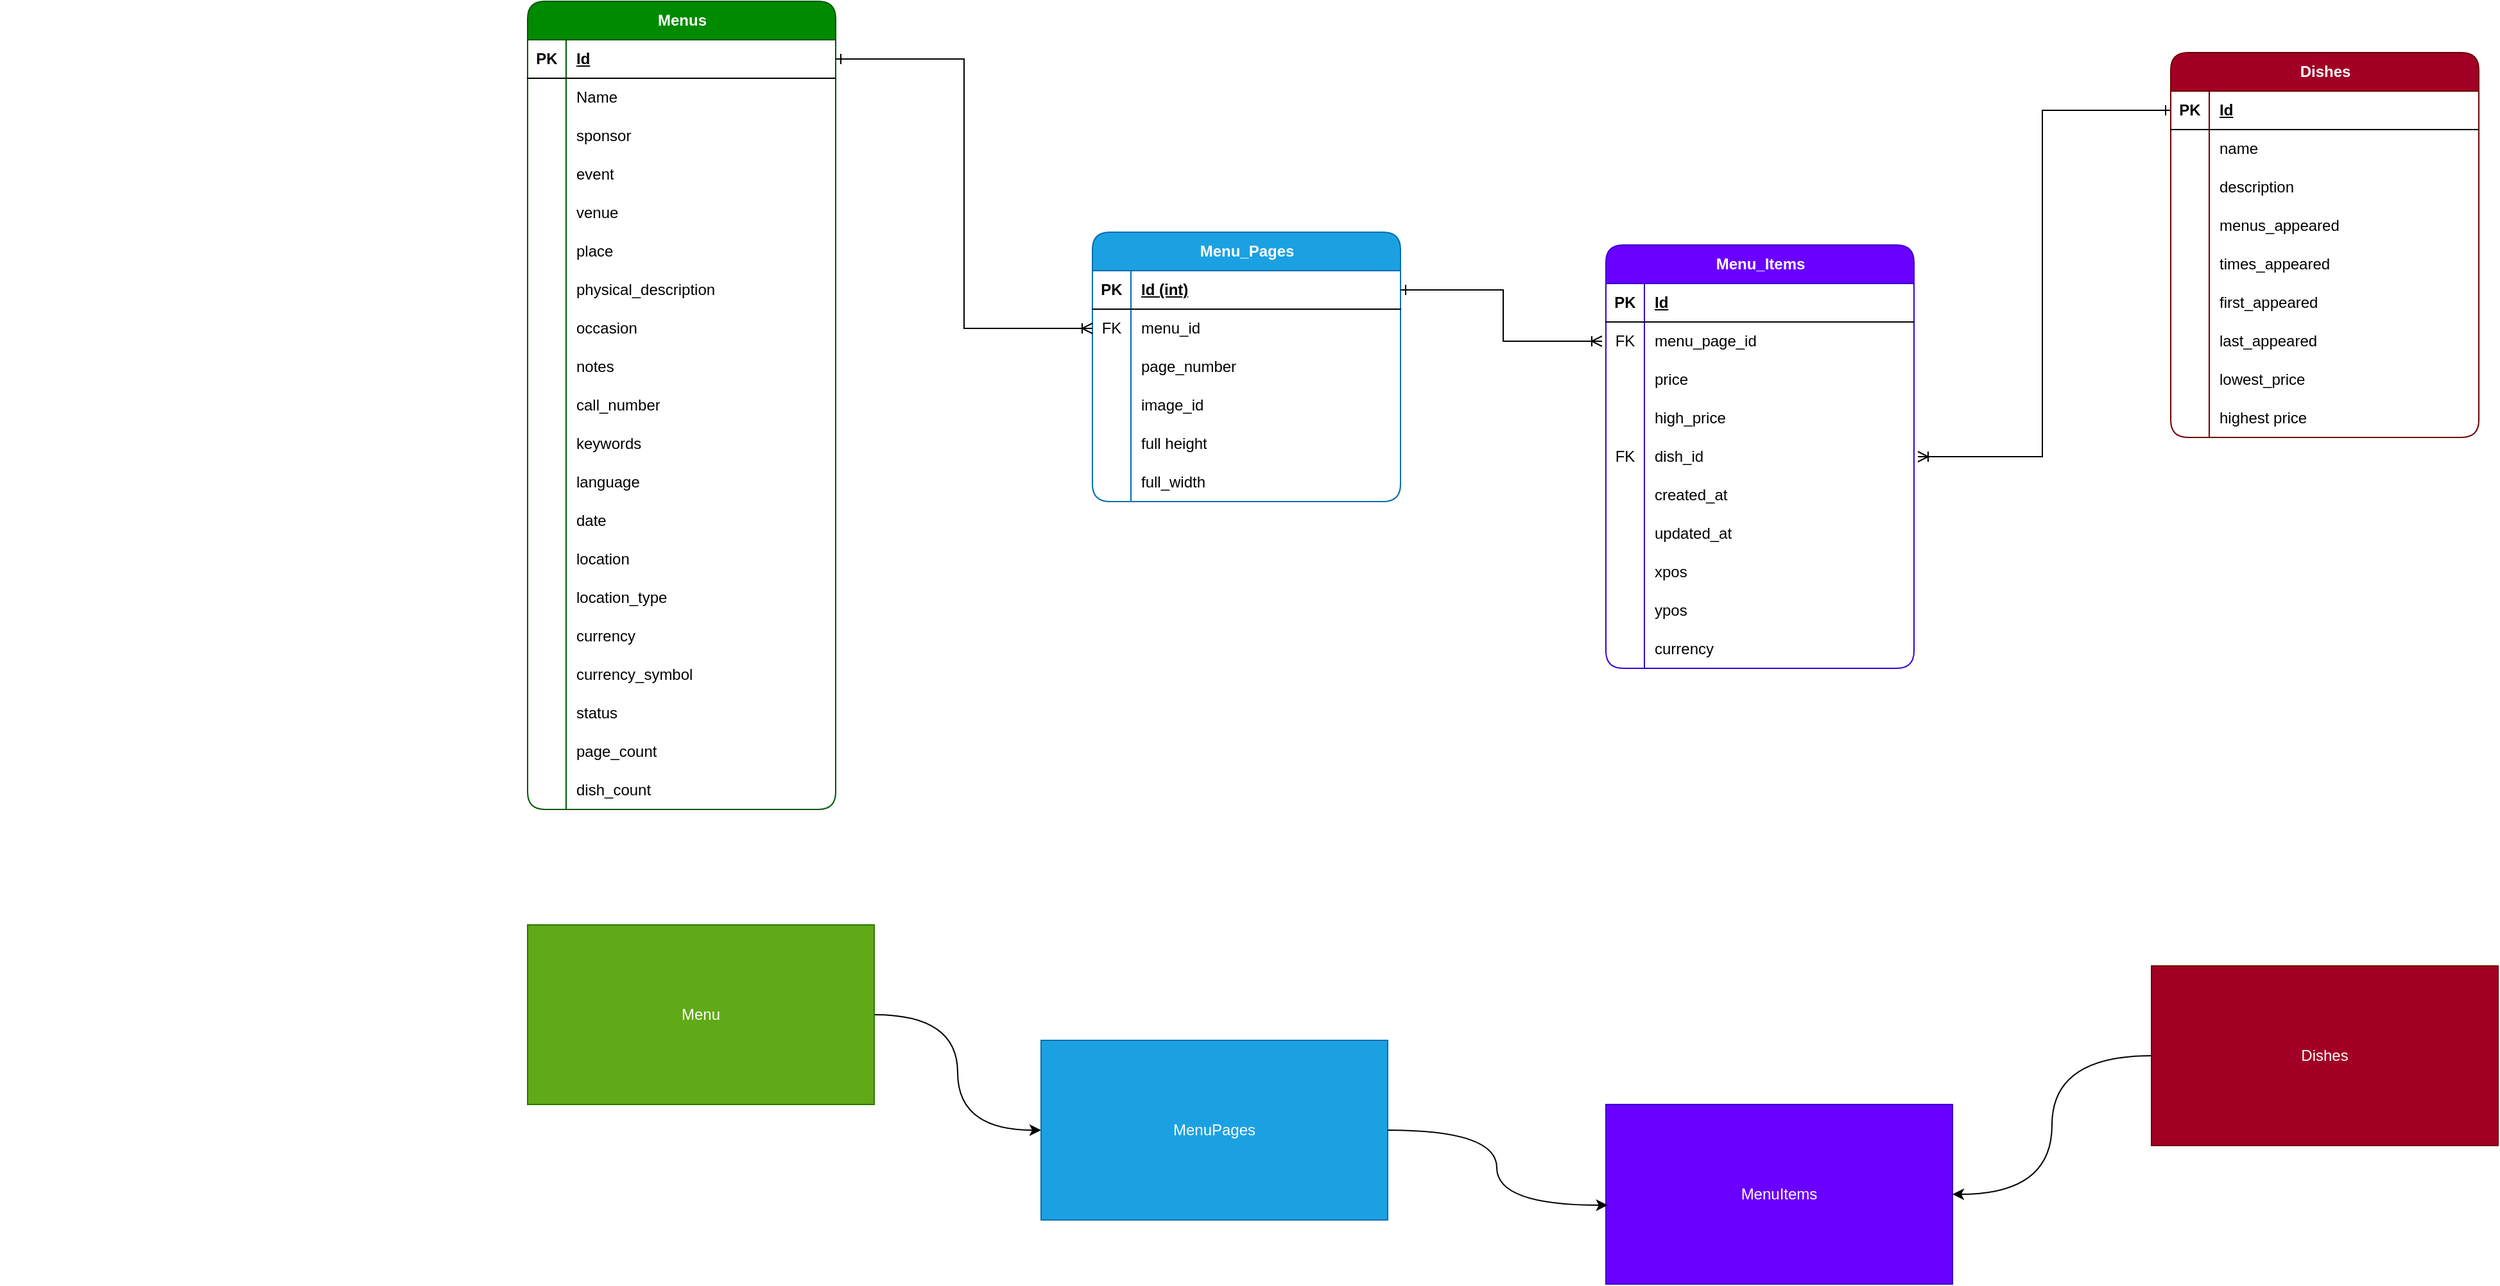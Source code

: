 <mxfile version="27.0.9">
  <diagram name="Page-1" id="M3jrSBx3ALyck5YhxTUG">
    <mxGraphModel dx="1261" dy="1373" grid="0" gridSize="10" guides="1" tooltips="1" connect="1" arrows="1" fold="1" page="0" pageScale="1" pageWidth="850" pageHeight="1100" math="0" shadow="0">
      <root>
        <mxCell id="0" />
        <mxCell id="1" parent="0" />
        <mxCell id="1jfaPmmNKMm6l3veeM8B-40" value="" style="shape=partialRectangle;connectable=0;fillColor=none;top=0;left=0;bottom=0;right=0;editable=1;overflow=hidden;whiteSpace=wrap;html=1;" parent="1" vertex="1">
          <mxGeometry x="660" y="290" width="30" height="30" as="geometry">
            <mxRectangle width="30" height="30" as="alternateBounds" />
          </mxGeometry>
        </mxCell>
        <object label="Menus" Name="" id="1jfaPmmNKMm6l3veeM8B-1">
          <mxCell style="shape=table;startSize=30;container=1;collapsible=1;childLayout=tableLayout;fixedRows=1;rowLines=0;fontStyle=1;align=center;resizeLast=1;html=1;rounded=1;fillColor=#008a00;strokeColor=#005700;fontColor=#ffffff;" parent="1" vertex="1">
            <mxGeometry x="1070" y="-180" width="240" height="630" as="geometry" />
          </mxCell>
        </object>
        <mxCell id="1jfaPmmNKMm6l3veeM8B-2" value="" style="shape=tableRow;horizontal=0;startSize=0;swimlaneHead=0;swimlaneBody=0;fillColor=none;collapsible=0;dropTarget=0;points=[[0,0.5],[1,0.5]];portConstraint=eastwest;top=0;left=0;right=0;bottom=1;" parent="1jfaPmmNKMm6l3veeM8B-1" vertex="1">
          <mxGeometry y="30" width="240" height="30" as="geometry" />
        </mxCell>
        <mxCell id="1jfaPmmNKMm6l3veeM8B-3" value="PK" style="shape=partialRectangle;connectable=0;fillColor=none;top=0;left=0;bottom=0;right=0;fontStyle=1;overflow=hidden;whiteSpace=wrap;html=1;" parent="1jfaPmmNKMm6l3veeM8B-2" vertex="1">
          <mxGeometry width="30" height="30" as="geometry">
            <mxRectangle width="30" height="30" as="alternateBounds" />
          </mxGeometry>
        </mxCell>
        <mxCell id="1jfaPmmNKMm6l3veeM8B-4" value="Id" style="shape=partialRectangle;connectable=0;fillColor=none;top=0;left=0;bottom=0;right=0;align=left;spacingLeft=6;fontStyle=5;overflow=hidden;whiteSpace=wrap;html=1;" parent="1jfaPmmNKMm6l3veeM8B-2" vertex="1">
          <mxGeometry x="30" width="210" height="30" as="geometry">
            <mxRectangle width="210" height="30" as="alternateBounds" />
          </mxGeometry>
        </mxCell>
        <mxCell id="1jfaPmmNKMm6l3veeM8B-5" value="" style="shape=tableRow;horizontal=0;startSize=0;swimlaneHead=0;swimlaneBody=0;fillColor=none;collapsible=0;dropTarget=0;points=[[0,0.5],[1,0.5]];portConstraint=eastwest;top=0;left=0;right=0;bottom=0;" parent="1jfaPmmNKMm6l3veeM8B-1" vertex="1">
          <mxGeometry y="60" width="240" height="30" as="geometry" />
        </mxCell>
        <mxCell id="1jfaPmmNKMm6l3veeM8B-6" value="" style="shape=partialRectangle;connectable=0;fillColor=none;top=0;left=0;bottom=0;right=0;editable=1;overflow=hidden;whiteSpace=wrap;html=1;" parent="1jfaPmmNKMm6l3veeM8B-5" vertex="1">
          <mxGeometry width="30" height="30" as="geometry">
            <mxRectangle width="30" height="30" as="alternateBounds" />
          </mxGeometry>
        </mxCell>
        <mxCell id="1jfaPmmNKMm6l3veeM8B-7" value="Name" style="shape=partialRectangle;connectable=0;fillColor=none;top=0;left=0;bottom=0;right=0;align=left;spacingLeft=6;overflow=hidden;whiteSpace=wrap;html=1;" parent="1jfaPmmNKMm6l3veeM8B-5" vertex="1">
          <mxGeometry x="30" width="210" height="30" as="geometry">
            <mxRectangle width="210" height="30" as="alternateBounds" />
          </mxGeometry>
        </mxCell>
        <mxCell id="1jfaPmmNKMm6l3veeM8B-8" value="" style="shape=tableRow;horizontal=0;startSize=0;swimlaneHead=0;swimlaneBody=0;fillColor=none;collapsible=0;dropTarget=0;points=[[0,0.5],[1,0.5]];portConstraint=eastwest;top=0;left=0;right=0;bottom=0;" parent="1jfaPmmNKMm6l3veeM8B-1" vertex="1">
          <mxGeometry y="90" width="240" height="30" as="geometry" />
        </mxCell>
        <mxCell id="1jfaPmmNKMm6l3veeM8B-9" value="" style="shape=partialRectangle;connectable=0;fillColor=none;top=0;left=0;bottom=0;right=0;editable=1;overflow=hidden;whiteSpace=wrap;html=1;" parent="1jfaPmmNKMm6l3veeM8B-8" vertex="1">
          <mxGeometry width="30" height="30" as="geometry">
            <mxRectangle width="30" height="30" as="alternateBounds" />
          </mxGeometry>
        </mxCell>
        <mxCell id="1jfaPmmNKMm6l3veeM8B-10" value="sponsor" style="shape=partialRectangle;connectable=0;fillColor=none;top=0;left=0;bottom=0;right=0;align=left;spacingLeft=6;overflow=hidden;whiteSpace=wrap;html=1;" parent="1jfaPmmNKMm6l3veeM8B-8" vertex="1">
          <mxGeometry x="30" width="210" height="30" as="geometry">
            <mxRectangle width="210" height="30" as="alternateBounds" />
          </mxGeometry>
        </mxCell>
        <mxCell id="1jfaPmmNKMm6l3veeM8B-46" value="" style="shape=tableRow;horizontal=0;startSize=0;swimlaneHead=0;swimlaneBody=0;fillColor=none;collapsible=0;dropTarget=0;points=[[0,0.5],[1,0.5]];portConstraint=eastwest;top=0;left=0;right=0;bottom=0;" parent="1jfaPmmNKMm6l3veeM8B-1" vertex="1">
          <mxGeometry y="120" width="240" height="30" as="geometry" />
        </mxCell>
        <mxCell id="1jfaPmmNKMm6l3veeM8B-47" value="" style="shape=partialRectangle;connectable=0;fillColor=none;top=0;left=0;bottom=0;right=0;editable=1;overflow=hidden;whiteSpace=wrap;html=1;" parent="1jfaPmmNKMm6l3veeM8B-46" vertex="1">
          <mxGeometry width="30" height="30" as="geometry">
            <mxRectangle width="30" height="30" as="alternateBounds" />
          </mxGeometry>
        </mxCell>
        <mxCell id="1jfaPmmNKMm6l3veeM8B-48" value="event" style="shape=partialRectangle;connectable=0;fillColor=none;top=0;left=0;bottom=0;right=0;align=left;spacingLeft=6;overflow=hidden;whiteSpace=wrap;html=1;" parent="1jfaPmmNKMm6l3veeM8B-46" vertex="1">
          <mxGeometry x="30" width="210" height="30" as="geometry">
            <mxRectangle width="210" height="30" as="alternateBounds" />
          </mxGeometry>
        </mxCell>
        <mxCell id="1jfaPmmNKMm6l3veeM8B-49" value="" style="shape=tableRow;horizontal=0;startSize=0;swimlaneHead=0;swimlaneBody=0;fillColor=none;collapsible=0;dropTarget=0;points=[[0,0.5],[1,0.5]];portConstraint=eastwest;top=0;left=0;right=0;bottom=0;" parent="1jfaPmmNKMm6l3veeM8B-1" vertex="1">
          <mxGeometry y="150" width="240" height="30" as="geometry" />
        </mxCell>
        <mxCell id="1jfaPmmNKMm6l3veeM8B-50" value="" style="shape=partialRectangle;connectable=0;fillColor=none;top=0;left=0;bottom=0;right=0;editable=1;overflow=hidden;whiteSpace=wrap;html=1;" parent="1jfaPmmNKMm6l3veeM8B-49" vertex="1">
          <mxGeometry width="30" height="30" as="geometry">
            <mxRectangle width="30" height="30" as="alternateBounds" />
          </mxGeometry>
        </mxCell>
        <mxCell id="1jfaPmmNKMm6l3veeM8B-51" value="venue" style="shape=partialRectangle;connectable=0;fillColor=none;top=0;left=0;bottom=0;right=0;align=left;spacingLeft=6;overflow=hidden;whiteSpace=wrap;html=1;" parent="1jfaPmmNKMm6l3veeM8B-49" vertex="1">
          <mxGeometry x="30" width="210" height="30" as="geometry">
            <mxRectangle width="210" height="30" as="alternateBounds" />
          </mxGeometry>
        </mxCell>
        <mxCell id="1jfaPmmNKMm6l3veeM8B-52" value="" style="shape=tableRow;horizontal=0;startSize=0;swimlaneHead=0;swimlaneBody=0;fillColor=none;collapsible=0;dropTarget=0;points=[[0,0.5],[1,0.5]];portConstraint=eastwest;top=0;left=0;right=0;bottom=0;" parent="1jfaPmmNKMm6l3veeM8B-1" vertex="1">
          <mxGeometry y="180" width="240" height="30" as="geometry" />
        </mxCell>
        <mxCell id="1jfaPmmNKMm6l3veeM8B-53" value="" style="shape=partialRectangle;connectable=0;fillColor=none;top=0;left=0;bottom=0;right=0;editable=1;overflow=hidden;whiteSpace=wrap;html=1;" parent="1jfaPmmNKMm6l3veeM8B-52" vertex="1">
          <mxGeometry width="30" height="30" as="geometry">
            <mxRectangle width="30" height="30" as="alternateBounds" />
          </mxGeometry>
        </mxCell>
        <mxCell id="1jfaPmmNKMm6l3veeM8B-54" value="place" style="shape=partialRectangle;connectable=0;fillColor=none;top=0;left=0;bottom=0;right=0;align=left;spacingLeft=6;overflow=hidden;whiteSpace=wrap;html=1;" parent="1jfaPmmNKMm6l3veeM8B-52" vertex="1">
          <mxGeometry x="30" width="210" height="30" as="geometry">
            <mxRectangle width="210" height="30" as="alternateBounds" />
          </mxGeometry>
        </mxCell>
        <mxCell id="1jfaPmmNKMm6l3veeM8B-55" value="" style="shape=tableRow;horizontal=0;startSize=0;swimlaneHead=0;swimlaneBody=0;fillColor=none;collapsible=0;dropTarget=0;points=[[0,0.5],[1,0.5]];portConstraint=eastwest;top=0;left=0;right=0;bottom=0;" parent="1jfaPmmNKMm6l3veeM8B-1" vertex="1">
          <mxGeometry y="210" width="240" height="30" as="geometry" />
        </mxCell>
        <mxCell id="1jfaPmmNKMm6l3veeM8B-56" value="" style="shape=partialRectangle;connectable=0;fillColor=none;top=0;left=0;bottom=0;right=0;editable=1;overflow=hidden;whiteSpace=wrap;html=1;" parent="1jfaPmmNKMm6l3veeM8B-55" vertex="1">
          <mxGeometry width="30" height="30" as="geometry">
            <mxRectangle width="30" height="30" as="alternateBounds" />
          </mxGeometry>
        </mxCell>
        <mxCell id="1jfaPmmNKMm6l3veeM8B-57" value="physical_description" style="shape=partialRectangle;connectable=0;fillColor=none;top=0;left=0;bottom=0;right=0;align=left;spacingLeft=6;overflow=hidden;whiteSpace=wrap;html=1;" parent="1jfaPmmNKMm6l3veeM8B-55" vertex="1">
          <mxGeometry x="30" width="210" height="30" as="geometry">
            <mxRectangle width="210" height="30" as="alternateBounds" />
          </mxGeometry>
        </mxCell>
        <mxCell id="1jfaPmmNKMm6l3veeM8B-58" value="" style="shape=tableRow;horizontal=0;startSize=0;swimlaneHead=0;swimlaneBody=0;fillColor=none;collapsible=0;dropTarget=0;points=[[0,0.5],[1,0.5]];portConstraint=eastwest;top=0;left=0;right=0;bottom=0;" parent="1jfaPmmNKMm6l3veeM8B-1" vertex="1">
          <mxGeometry y="240" width="240" height="30" as="geometry" />
        </mxCell>
        <mxCell id="1jfaPmmNKMm6l3veeM8B-59" value="" style="shape=partialRectangle;connectable=0;fillColor=none;top=0;left=0;bottom=0;right=0;editable=1;overflow=hidden;whiteSpace=wrap;html=1;" parent="1jfaPmmNKMm6l3veeM8B-58" vertex="1">
          <mxGeometry width="30" height="30" as="geometry">
            <mxRectangle width="30" height="30" as="alternateBounds" />
          </mxGeometry>
        </mxCell>
        <mxCell id="1jfaPmmNKMm6l3veeM8B-60" value="occasion" style="shape=partialRectangle;connectable=0;fillColor=none;top=0;left=0;bottom=0;right=0;align=left;spacingLeft=6;overflow=hidden;whiteSpace=wrap;html=1;" parent="1jfaPmmNKMm6l3veeM8B-58" vertex="1">
          <mxGeometry x="30" width="210" height="30" as="geometry">
            <mxRectangle width="210" height="30" as="alternateBounds" />
          </mxGeometry>
        </mxCell>
        <mxCell id="1jfaPmmNKMm6l3veeM8B-61" value="" style="shape=tableRow;horizontal=0;startSize=0;swimlaneHead=0;swimlaneBody=0;fillColor=none;collapsible=0;dropTarget=0;points=[[0,0.5],[1,0.5]];portConstraint=eastwest;top=0;left=0;right=0;bottom=0;" parent="1jfaPmmNKMm6l3veeM8B-1" vertex="1">
          <mxGeometry y="270" width="240" height="30" as="geometry" />
        </mxCell>
        <mxCell id="1jfaPmmNKMm6l3veeM8B-62" value="" style="shape=partialRectangle;connectable=0;fillColor=none;top=0;left=0;bottom=0;right=0;editable=1;overflow=hidden;whiteSpace=wrap;html=1;" parent="1jfaPmmNKMm6l3veeM8B-61" vertex="1">
          <mxGeometry width="30" height="30" as="geometry">
            <mxRectangle width="30" height="30" as="alternateBounds" />
          </mxGeometry>
        </mxCell>
        <mxCell id="1jfaPmmNKMm6l3veeM8B-63" value="notes" style="shape=partialRectangle;connectable=0;fillColor=none;top=0;left=0;bottom=0;right=0;align=left;spacingLeft=6;overflow=hidden;whiteSpace=wrap;html=1;" parent="1jfaPmmNKMm6l3veeM8B-61" vertex="1">
          <mxGeometry x="30" width="210" height="30" as="geometry">
            <mxRectangle width="210" height="30" as="alternateBounds" />
          </mxGeometry>
        </mxCell>
        <mxCell id="1jfaPmmNKMm6l3veeM8B-11" value="" style="shape=tableRow;horizontal=0;startSize=0;swimlaneHead=0;swimlaneBody=0;fillColor=none;collapsible=0;dropTarget=0;points=[[0,0.5],[1,0.5]];portConstraint=eastwest;top=0;left=0;right=0;bottom=0;" parent="1jfaPmmNKMm6l3veeM8B-1" vertex="1">
          <mxGeometry y="300" width="240" height="30" as="geometry" />
        </mxCell>
        <mxCell id="1jfaPmmNKMm6l3veeM8B-12" value="" style="shape=partialRectangle;connectable=0;fillColor=none;top=0;left=0;bottom=0;right=0;editable=1;overflow=hidden;whiteSpace=wrap;html=1;" parent="1jfaPmmNKMm6l3veeM8B-11" vertex="1">
          <mxGeometry width="30" height="30" as="geometry">
            <mxRectangle width="30" height="30" as="alternateBounds" />
          </mxGeometry>
        </mxCell>
        <mxCell id="1jfaPmmNKMm6l3veeM8B-13" value="call_number" style="shape=partialRectangle;connectable=0;fillColor=none;top=0;left=0;bottom=0;right=0;align=left;spacingLeft=6;overflow=hidden;whiteSpace=wrap;html=1;" parent="1jfaPmmNKMm6l3veeM8B-11" vertex="1">
          <mxGeometry x="30" width="210" height="30" as="geometry">
            <mxRectangle width="210" height="30" as="alternateBounds" />
          </mxGeometry>
        </mxCell>
        <mxCell id="1jfaPmmNKMm6l3veeM8B-101" value="" style="shape=tableRow;horizontal=0;startSize=0;swimlaneHead=0;swimlaneBody=0;fillColor=none;collapsible=0;dropTarget=0;points=[[0,0.5],[1,0.5]];portConstraint=eastwest;top=0;left=0;right=0;bottom=0;" parent="1jfaPmmNKMm6l3veeM8B-1" vertex="1">
          <mxGeometry y="330" width="240" height="30" as="geometry" />
        </mxCell>
        <mxCell id="1jfaPmmNKMm6l3veeM8B-102" value="" style="shape=partialRectangle;connectable=0;fillColor=none;top=0;left=0;bottom=0;right=0;editable=1;overflow=hidden;whiteSpace=wrap;html=1;" parent="1jfaPmmNKMm6l3veeM8B-101" vertex="1">
          <mxGeometry width="30" height="30" as="geometry">
            <mxRectangle width="30" height="30" as="alternateBounds" />
          </mxGeometry>
        </mxCell>
        <mxCell id="1jfaPmmNKMm6l3veeM8B-103" value="keywords" style="shape=partialRectangle;connectable=0;fillColor=none;top=0;left=0;bottom=0;right=0;align=left;spacingLeft=6;overflow=hidden;whiteSpace=wrap;html=1;" parent="1jfaPmmNKMm6l3veeM8B-101" vertex="1">
          <mxGeometry x="30" width="210" height="30" as="geometry">
            <mxRectangle width="210" height="30" as="alternateBounds" />
          </mxGeometry>
        </mxCell>
        <mxCell id="1jfaPmmNKMm6l3veeM8B-104" value="" style="shape=tableRow;horizontal=0;startSize=0;swimlaneHead=0;swimlaneBody=0;fillColor=none;collapsible=0;dropTarget=0;points=[[0,0.5],[1,0.5]];portConstraint=eastwest;top=0;left=0;right=0;bottom=0;" parent="1jfaPmmNKMm6l3veeM8B-1" vertex="1">
          <mxGeometry y="360" width="240" height="30" as="geometry" />
        </mxCell>
        <mxCell id="1jfaPmmNKMm6l3veeM8B-105" value="" style="shape=partialRectangle;connectable=0;fillColor=none;top=0;left=0;bottom=0;right=0;editable=1;overflow=hidden;whiteSpace=wrap;html=1;" parent="1jfaPmmNKMm6l3veeM8B-104" vertex="1">
          <mxGeometry width="30" height="30" as="geometry">
            <mxRectangle width="30" height="30" as="alternateBounds" />
          </mxGeometry>
        </mxCell>
        <mxCell id="1jfaPmmNKMm6l3veeM8B-106" value="language" style="shape=partialRectangle;connectable=0;fillColor=none;top=0;left=0;bottom=0;right=0;align=left;spacingLeft=6;overflow=hidden;whiteSpace=wrap;html=1;" parent="1jfaPmmNKMm6l3veeM8B-104" vertex="1">
          <mxGeometry x="30" width="210" height="30" as="geometry">
            <mxRectangle width="210" height="30" as="alternateBounds" />
          </mxGeometry>
        </mxCell>
        <mxCell id="1jfaPmmNKMm6l3veeM8B-107" value="" style="shape=tableRow;horizontal=0;startSize=0;swimlaneHead=0;swimlaneBody=0;fillColor=none;collapsible=0;dropTarget=0;points=[[0,0.5],[1,0.5]];portConstraint=eastwest;top=0;left=0;right=0;bottom=0;" parent="1jfaPmmNKMm6l3veeM8B-1" vertex="1">
          <mxGeometry y="390" width="240" height="30" as="geometry" />
        </mxCell>
        <mxCell id="1jfaPmmNKMm6l3veeM8B-108" value="" style="shape=partialRectangle;connectable=0;fillColor=none;top=0;left=0;bottom=0;right=0;editable=1;overflow=hidden;whiteSpace=wrap;html=1;" parent="1jfaPmmNKMm6l3veeM8B-107" vertex="1">
          <mxGeometry width="30" height="30" as="geometry">
            <mxRectangle width="30" height="30" as="alternateBounds" />
          </mxGeometry>
        </mxCell>
        <mxCell id="1jfaPmmNKMm6l3veeM8B-109" value="date" style="shape=partialRectangle;connectable=0;fillColor=none;top=0;left=0;bottom=0;right=0;align=left;spacingLeft=6;overflow=hidden;whiteSpace=wrap;html=1;" parent="1jfaPmmNKMm6l3veeM8B-107" vertex="1">
          <mxGeometry x="30" width="210" height="30" as="geometry">
            <mxRectangle width="210" height="30" as="alternateBounds" />
          </mxGeometry>
        </mxCell>
        <mxCell id="1jfaPmmNKMm6l3veeM8B-110" value="" style="shape=tableRow;horizontal=0;startSize=0;swimlaneHead=0;swimlaneBody=0;fillColor=none;collapsible=0;dropTarget=0;points=[[0,0.5],[1,0.5]];portConstraint=eastwest;top=0;left=0;right=0;bottom=0;" parent="1jfaPmmNKMm6l3veeM8B-1" vertex="1">
          <mxGeometry y="420" width="240" height="30" as="geometry" />
        </mxCell>
        <mxCell id="1jfaPmmNKMm6l3veeM8B-111" value="" style="shape=partialRectangle;connectable=0;fillColor=none;top=0;left=0;bottom=0;right=0;editable=1;overflow=hidden;whiteSpace=wrap;html=1;" parent="1jfaPmmNKMm6l3veeM8B-110" vertex="1">
          <mxGeometry width="30" height="30" as="geometry">
            <mxRectangle width="30" height="30" as="alternateBounds" />
          </mxGeometry>
        </mxCell>
        <mxCell id="1jfaPmmNKMm6l3veeM8B-112" value="location" style="shape=partialRectangle;connectable=0;fillColor=none;top=0;left=0;bottom=0;right=0;align=left;spacingLeft=6;overflow=hidden;whiteSpace=wrap;html=1;" parent="1jfaPmmNKMm6l3veeM8B-110" vertex="1">
          <mxGeometry x="30" width="210" height="30" as="geometry">
            <mxRectangle width="210" height="30" as="alternateBounds" />
          </mxGeometry>
        </mxCell>
        <mxCell id="1jfaPmmNKMm6l3veeM8B-113" value="" style="shape=tableRow;horizontal=0;startSize=0;swimlaneHead=0;swimlaneBody=0;fillColor=none;collapsible=0;dropTarget=0;points=[[0,0.5],[1,0.5]];portConstraint=eastwest;top=0;left=0;right=0;bottom=0;" parent="1jfaPmmNKMm6l3veeM8B-1" vertex="1">
          <mxGeometry y="450" width="240" height="30" as="geometry" />
        </mxCell>
        <mxCell id="1jfaPmmNKMm6l3veeM8B-114" value="" style="shape=partialRectangle;connectable=0;fillColor=none;top=0;left=0;bottom=0;right=0;editable=1;overflow=hidden;whiteSpace=wrap;html=1;" parent="1jfaPmmNKMm6l3veeM8B-113" vertex="1">
          <mxGeometry width="30" height="30" as="geometry">
            <mxRectangle width="30" height="30" as="alternateBounds" />
          </mxGeometry>
        </mxCell>
        <mxCell id="1jfaPmmNKMm6l3veeM8B-115" value="location_type" style="shape=partialRectangle;connectable=0;fillColor=none;top=0;left=0;bottom=0;right=0;align=left;spacingLeft=6;overflow=hidden;whiteSpace=wrap;html=1;" parent="1jfaPmmNKMm6l3veeM8B-113" vertex="1">
          <mxGeometry x="30" width="210" height="30" as="geometry">
            <mxRectangle width="210" height="30" as="alternateBounds" />
          </mxGeometry>
        </mxCell>
        <mxCell id="1jfaPmmNKMm6l3veeM8B-116" value="" style="shape=tableRow;horizontal=0;startSize=0;swimlaneHead=0;swimlaneBody=0;fillColor=none;collapsible=0;dropTarget=0;points=[[0,0.5],[1,0.5]];portConstraint=eastwest;top=0;left=0;right=0;bottom=0;" parent="1jfaPmmNKMm6l3veeM8B-1" vertex="1">
          <mxGeometry y="480" width="240" height="30" as="geometry" />
        </mxCell>
        <mxCell id="1jfaPmmNKMm6l3veeM8B-117" value="" style="shape=partialRectangle;connectable=0;fillColor=none;top=0;left=0;bottom=0;right=0;editable=1;overflow=hidden;whiteSpace=wrap;html=1;" parent="1jfaPmmNKMm6l3veeM8B-116" vertex="1">
          <mxGeometry width="30" height="30" as="geometry">
            <mxRectangle width="30" height="30" as="alternateBounds" />
          </mxGeometry>
        </mxCell>
        <mxCell id="1jfaPmmNKMm6l3veeM8B-118" value="currency" style="shape=partialRectangle;connectable=0;fillColor=none;top=0;left=0;bottom=0;right=0;align=left;spacingLeft=6;overflow=hidden;whiteSpace=wrap;html=1;" parent="1jfaPmmNKMm6l3veeM8B-116" vertex="1">
          <mxGeometry x="30" width="210" height="30" as="geometry">
            <mxRectangle width="210" height="30" as="alternateBounds" />
          </mxGeometry>
        </mxCell>
        <mxCell id="1jfaPmmNKMm6l3veeM8B-119" value="" style="shape=tableRow;horizontal=0;startSize=0;swimlaneHead=0;swimlaneBody=0;fillColor=none;collapsible=0;dropTarget=0;points=[[0,0.5],[1,0.5]];portConstraint=eastwest;top=0;left=0;right=0;bottom=0;" parent="1jfaPmmNKMm6l3veeM8B-1" vertex="1">
          <mxGeometry y="510" width="240" height="30" as="geometry" />
        </mxCell>
        <mxCell id="1jfaPmmNKMm6l3veeM8B-120" value="" style="shape=partialRectangle;connectable=0;fillColor=none;top=0;left=0;bottom=0;right=0;editable=1;overflow=hidden;whiteSpace=wrap;html=1;" parent="1jfaPmmNKMm6l3veeM8B-119" vertex="1">
          <mxGeometry width="30" height="30" as="geometry">
            <mxRectangle width="30" height="30" as="alternateBounds" />
          </mxGeometry>
        </mxCell>
        <mxCell id="1jfaPmmNKMm6l3veeM8B-121" value="currency_symbol" style="shape=partialRectangle;connectable=0;fillColor=none;top=0;left=0;bottom=0;right=0;align=left;spacingLeft=6;overflow=hidden;whiteSpace=wrap;html=1;" parent="1jfaPmmNKMm6l3veeM8B-119" vertex="1">
          <mxGeometry x="30" width="210" height="30" as="geometry">
            <mxRectangle width="210" height="30" as="alternateBounds" />
          </mxGeometry>
        </mxCell>
        <mxCell id="1jfaPmmNKMm6l3veeM8B-122" value="" style="shape=tableRow;horizontal=0;startSize=0;swimlaneHead=0;swimlaneBody=0;fillColor=none;collapsible=0;dropTarget=0;points=[[0,0.5],[1,0.5]];portConstraint=eastwest;top=0;left=0;right=0;bottom=0;" parent="1jfaPmmNKMm6l3veeM8B-1" vertex="1">
          <mxGeometry y="540" width="240" height="30" as="geometry" />
        </mxCell>
        <mxCell id="1jfaPmmNKMm6l3veeM8B-123" value="" style="shape=partialRectangle;connectable=0;fillColor=none;top=0;left=0;bottom=0;right=0;editable=1;overflow=hidden;whiteSpace=wrap;html=1;" parent="1jfaPmmNKMm6l3veeM8B-122" vertex="1">
          <mxGeometry width="30" height="30" as="geometry">
            <mxRectangle width="30" height="30" as="alternateBounds" />
          </mxGeometry>
        </mxCell>
        <mxCell id="1jfaPmmNKMm6l3veeM8B-124" value="status" style="shape=partialRectangle;connectable=0;fillColor=none;top=0;left=0;bottom=0;right=0;align=left;spacingLeft=6;overflow=hidden;whiteSpace=wrap;html=1;" parent="1jfaPmmNKMm6l3veeM8B-122" vertex="1">
          <mxGeometry x="30" width="210" height="30" as="geometry">
            <mxRectangle width="210" height="30" as="alternateBounds" />
          </mxGeometry>
        </mxCell>
        <mxCell id="1jfaPmmNKMm6l3veeM8B-125" value="" style="shape=tableRow;horizontal=0;startSize=0;swimlaneHead=0;swimlaneBody=0;fillColor=none;collapsible=0;dropTarget=0;points=[[0,0.5],[1,0.5]];portConstraint=eastwest;top=0;left=0;right=0;bottom=0;" parent="1jfaPmmNKMm6l3veeM8B-1" vertex="1">
          <mxGeometry y="570" width="240" height="30" as="geometry" />
        </mxCell>
        <mxCell id="1jfaPmmNKMm6l3veeM8B-126" value="" style="shape=partialRectangle;connectable=0;fillColor=none;top=0;left=0;bottom=0;right=0;editable=1;overflow=hidden;whiteSpace=wrap;html=1;" parent="1jfaPmmNKMm6l3veeM8B-125" vertex="1">
          <mxGeometry width="30" height="30" as="geometry">
            <mxRectangle width="30" height="30" as="alternateBounds" />
          </mxGeometry>
        </mxCell>
        <mxCell id="1jfaPmmNKMm6l3veeM8B-127" value="page_count" style="shape=partialRectangle;connectable=0;fillColor=none;top=0;left=0;bottom=0;right=0;align=left;spacingLeft=6;overflow=hidden;whiteSpace=wrap;html=1;" parent="1jfaPmmNKMm6l3veeM8B-125" vertex="1">
          <mxGeometry x="30" width="210" height="30" as="geometry">
            <mxRectangle width="210" height="30" as="alternateBounds" />
          </mxGeometry>
        </mxCell>
        <mxCell id="1jfaPmmNKMm6l3veeM8B-128" value="" style="shape=tableRow;horizontal=0;startSize=0;swimlaneHead=0;swimlaneBody=0;fillColor=none;collapsible=0;dropTarget=0;points=[[0,0.5],[1,0.5]];portConstraint=eastwest;top=0;left=0;right=0;bottom=0;" parent="1jfaPmmNKMm6l3veeM8B-1" vertex="1">
          <mxGeometry y="600" width="240" height="30" as="geometry" />
        </mxCell>
        <mxCell id="1jfaPmmNKMm6l3veeM8B-129" value="" style="shape=partialRectangle;connectable=0;fillColor=none;top=0;left=0;bottom=0;right=0;editable=1;overflow=hidden;whiteSpace=wrap;html=1;" parent="1jfaPmmNKMm6l3veeM8B-128" vertex="1">
          <mxGeometry width="30" height="30" as="geometry">
            <mxRectangle width="30" height="30" as="alternateBounds" />
          </mxGeometry>
        </mxCell>
        <mxCell id="1jfaPmmNKMm6l3veeM8B-130" value="dish_count" style="shape=partialRectangle;connectable=0;fillColor=none;top=0;left=0;bottom=0;right=0;align=left;spacingLeft=6;overflow=hidden;whiteSpace=wrap;html=1;" parent="1jfaPmmNKMm6l3veeM8B-128" vertex="1">
          <mxGeometry x="30" width="210" height="30" as="geometry">
            <mxRectangle width="210" height="30" as="alternateBounds" />
          </mxGeometry>
        </mxCell>
        <object label="Menu_Pages" Name="" id="1jfaPmmNKMm6l3veeM8B-132">
          <mxCell style="shape=table;startSize=30;container=1;collapsible=1;childLayout=tableLayout;fixedRows=1;rowLines=0;fontStyle=1;align=center;resizeLast=1;html=1;rounded=1;fillColor=#1ba1e2;strokeColor=#006EAF;fontColor=#ffffff;" parent="1" vertex="1">
            <mxGeometry x="1510" width="240" height="210" as="geometry" />
          </mxCell>
        </object>
        <mxCell id="1jfaPmmNKMm6l3veeM8B-133" value="" style="shape=tableRow;horizontal=0;startSize=0;swimlaneHead=0;swimlaneBody=0;fillColor=none;collapsible=0;dropTarget=0;points=[[0,0.5],[1,0.5]];portConstraint=eastwest;top=0;left=0;right=0;bottom=1;" parent="1jfaPmmNKMm6l3veeM8B-132" vertex="1">
          <mxGeometry y="30" width="240" height="30" as="geometry" />
        </mxCell>
        <mxCell id="1jfaPmmNKMm6l3veeM8B-134" value="PK" style="shape=partialRectangle;connectable=0;fillColor=none;top=0;left=0;bottom=0;right=0;fontStyle=1;overflow=hidden;whiteSpace=wrap;html=1;" parent="1jfaPmmNKMm6l3veeM8B-133" vertex="1">
          <mxGeometry width="30" height="30" as="geometry">
            <mxRectangle width="30" height="30" as="alternateBounds" />
          </mxGeometry>
        </mxCell>
        <mxCell id="1jfaPmmNKMm6l3veeM8B-135" value="Id (int)" style="shape=partialRectangle;connectable=0;fillColor=none;top=0;left=0;bottom=0;right=0;align=left;spacingLeft=6;fontStyle=5;overflow=hidden;whiteSpace=wrap;html=1;" parent="1jfaPmmNKMm6l3veeM8B-133" vertex="1">
          <mxGeometry x="30" width="210" height="30" as="geometry">
            <mxRectangle width="210" height="30" as="alternateBounds" />
          </mxGeometry>
        </mxCell>
        <mxCell id="1jfaPmmNKMm6l3veeM8B-136" value="" style="shape=tableRow;horizontal=0;startSize=0;swimlaneHead=0;swimlaneBody=0;fillColor=none;collapsible=0;dropTarget=0;points=[[0,0.5],[1,0.5]];portConstraint=eastwest;top=0;left=0;right=0;bottom=0;" parent="1jfaPmmNKMm6l3veeM8B-132" vertex="1">
          <mxGeometry y="60" width="240" height="30" as="geometry" />
        </mxCell>
        <mxCell id="1jfaPmmNKMm6l3veeM8B-137" value="FK" style="shape=partialRectangle;connectable=0;fillColor=none;top=0;left=0;bottom=0;right=0;editable=1;overflow=hidden;whiteSpace=wrap;html=1;" parent="1jfaPmmNKMm6l3veeM8B-136" vertex="1">
          <mxGeometry width="30" height="30" as="geometry">
            <mxRectangle width="30" height="30" as="alternateBounds" />
          </mxGeometry>
        </mxCell>
        <mxCell id="1jfaPmmNKMm6l3veeM8B-138" value="menu_id" style="shape=partialRectangle;connectable=0;fillColor=none;top=0;left=0;bottom=0;right=0;align=left;spacingLeft=6;overflow=hidden;whiteSpace=wrap;html=1;" parent="1jfaPmmNKMm6l3veeM8B-136" vertex="1">
          <mxGeometry x="30" width="210" height="30" as="geometry">
            <mxRectangle width="210" height="30" as="alternateBounds" />
          </mxGeometry>
        </mxCell>
        <mxCell id="1jfaPmmNKMm6l3veeM8B-139" value="" style="shape=tableRow;horizontal=0;startSize=0;swimlaneHead=0;swimlaneBody=0;fillColor=none;collapsible=0;dropTarget=0;points=[[0,0.5],[1,0.5]];portConstraint=eastwest;top=0;left=0;right=0;bottom=0;" parent="1jfaPmmNKMm6l3veeM8B-132" vertex="1">
          <mxGeometry y="90" width="240" height="30" as="geometry" />
        </mxCell>
        <mxCell id="1jfaPmmNKMm6l3veeM8B-140" value="" style="shape=partialRectangle;connectable=0;fillColor=none;top=0;left=0;bottom=0;right=0;editable=1;overflow=hidden;whiteSpace=wrap;html=1;" parent="1jfaPmmNKMm6l3veeM8B-139" vertex="1">
          <mxGeometry width="30" height="30" as="geometry">
            <mxRectangle width="30" height="30" as="alternateBounds" />
          </mxGeometry>
        </mxCell>
        <mxCell id="1jfaPmmNKMm6l3veeM8B-141" value="page_number" style="shape=partialRectangle;connectable=0;fillColor=none;top=0;left=0;bottom=0;right=0;align=left;spacingLeft=6;overflow=hidden;whiteSpace=wrap;html=1;" parent="1jfaPmmNKMm6l3veeM8B-139" vertex="1">
          <mxGeometry x="30" width="210" height="30" as="geometry">
            <mxRectangle width="210" height="30" as="alternateBounds" />
          </mxGeometry>
        </mxCell>
        <mxCell id="1jfaPmmNKMm6l3veeM8B-142" value="" style="shape=tableRow;horizontal=0;startSize=0;swimlaneHead=0;swimlaneBody=0;fillColor=none;collapsible=0;dropTarget=0;points=[[0,0.5],[1,0.5]];portConstraint=eastwest;top=0;left=0;right=0;bottom=0;" parent="1jfaPmmNKMm6l3veeM8B-132" vertex="1">
          <mxGeometry y="120" width="240" height="30" as="geometry" />
        </mxCell>
        <mxCell id="1jfaPmmNKMm6l3veeM8B-143" value="" style="shape=partialRectangle;connectable=0;fillColor=none;top=0;left=0;bottom=0;right=0;editable=1;overflow=hidden;whiteSpace=wrap;html=1;" parent="1jfaPmmNKMm6l3veeM8B-142" vertex="1">
          <mxGeometry width="30" height="30" as="geometry">
            <mxRectangle width="30" height="30" as="alternateBounds" />
          </mxGeometry>
        </mxCell>
        <mxCell id="1jfaPmmNKMm6l3veeM8B-144" value="image_id" style="shape=partialRectangle;connectable=0;fillColor=none;top=0;left=0;bottom=0;right=0;align=left;spacingLeft=6;overflow=hidden;whiteSpace=wrap;html=1;" parent="1jfaPmmNKMm6l3veeM8B-142" vertex="1">
          <mxGeometry x="30" width="210" height="30" as="geometry">
            <mxRectangle width="210" height="30" as="alternateBounds" />
          </mxGeometry>
        </mxCell>
        <mxCell id="1jfaPmmNKMm6l3veeM8B-145" value="" style="shape=tableRow;horizontal=0;startSize=0;swimlaneHead=0;swimlaneBody=0;fillColor=none;collapsible=0;dropTarget=0;points=[[0,0.5],[1,0.5]];portConstraint=eastwest;top=0;left=0;right=0;bottom=0;" parent="1jfaPmmNKMm6l3veeM8B-132" vertex="1">
          <mxGeometry y="150" width="240" height="30" as="geometry" />
        </mxCell>
        <mxCell id="1jfaPmmNKMm6l3veeM8B-146" value="" style="shape=partialRectangle;connectable=0;fillColor=none;top=0;left=0;bottom=0;right=0;editable=1;overflow=hidden;whiteSpace=wrap;html=1;" parent="1jfaPmmNKMm6l3veeM8B-145" vertex="1">
          <mxGeometry width="30" height="30" as="geometry">
            <mxRectangle width="30" height="30" as="alternateBounds" />
          </mxGeometry>
        </mxCell>
        <mxCell id="1jfaPmmNKMm6l3veeM8B-147" value="full height" style="shape=partialRectangle;connectable=0;fillColor=none;top=0;left=0;bottom=0;right=0;align=left;spacingLeft=6;overflow=hidden;whiteSpace=wrap;html=1;" parent="1jfaPmmNKMm6l3veeM8B-145" vertex="1">
          <mxGeometry x="30" width="210" height="30" as="geometry">
            <mxRectangle width="210" height="30" as="alternateBounds" />
          </mxGeometry>
        </mxCell>
        <mxCell id="1jfaPmmNKMm6l3veeM8B-148" value="" style="shape=tableRow;horizontal=0;startSize=0;swimlaneHead=0;swimlaneBody=0;fillColor=none;collapsible=0;dropTarget=0;points=[[0,0.5],[1,0.5]];portConstraint=eastwest;top=0;left=0;right=0;bottom=0;" parent="1jfaPmmNKMm6l3veeM8B-132" vertex="1">
          <mxGeometry y="180" width="240" height="30" as="geometry" />
        </mxCell>
        <mxCell id="1jfaPmmNKMm6l3veeM8B-149" value="" style="shape=partialRectangle;connectable=0;fillColor=none;top=0;left=0;bottom=0;right=0;editable=1;overflow=hidden;whiteSpace=wrap;html=1;" parent="1jfaPmmNKMm6l3veeM8B-148" vertex="1">
          <mxGeometry width="30" height="30" as="geometry">
            <mxRectangle width="30" height="30" as="alternateBounds" />
          </mxGeometry>
        </mxCell>
        <mxCell id="1jfaPmmNKMm6l3veeM8B-150" value="full_width" style="shape=partialRectangle;connectable=0;fillColor=none;top=0;left=0;bottom=0;right=0;align=left;spacingLeft=6;overflow=hidden;whiteSpace=wrap;html=1;" parent="1jfaPmmNKMm6l3veeM8B-148" vertex="1">
          <mxGeometry x="30" width="210" height="30" as="geometry">
            <mxRectangle width="210" height="30" as="alternateBounds" />
          </mxGeometry>
        </mxCell>
        <mxCell id="1jfaPmmNKMm6l3veeM8B-203" style="edgeStyle=orthogonalEdgeStyle;rounded=0;orthogonalLoop=1;jettySize=auto;html=1;exitX=0;exitY=0.5;exitDx=0;exitDy=0;endArrow=ERone;endFill=0;startArrow=ERoneToMany;startFill=0;entryX=1;entryY=0.5;entryDx=0;entryDy=0;" parent="1" source="1jfaPmmNKMm6l3veeM8B-136" target="1jfaPmmNKMm6l3veeM8B-2" edge="1">
          <mxGeometry relative="1" as="geometry" />
        </mxCell>
        <object label="Menu_Items" Name="" id="1jfaPmmNKMm6l3veeM8B-204">
          <mxCell style="shape=table;startSize=30;container=1;collapsible=1;childLayout=tableLayout;fixedRows=1;rowLines=0;fontStyle=1;align=center;resizeLast=1;html=1;rounded=1;fillColor=#6a00ff;strokeColor=#3700CC;fontColor=#ffffff;" parent="1" vertex="1">
            <mxGeometry x="1910" y="10" width="240" height="330" as="geometry" />
          </mxCell>
        </object>
        <mxCell id="1jfaPmmNKMm6l3veeM8B-205" value="" style="shape=tableRow;horizontal=0;startSize=0;swimlaneHead=0;swimlaneBody=0;fillColor=none;collapsible=0;dropTarget=0;points=[[0,0.5],[1,0.5]];portConstraint=eastwest;top=0;left=0;right=0;bottom=1;" parent="1jfaPmmNKMm6l3veeM8B-204" vertex="1">
          <mxGeometry y="30" width="240" height="30" as="geometry" />
        </mxCell>
        <mxCell id="1jfaPmmNKMm6l3veeM8B-206" value="PK" style="shape=partialRectangle;connectable=0;fillColor=none;top=0;left=0;bottom=0;right=0;fontStyle=1;overflow=hidden;whiteSpace=wrap;html=1;" parent="1jfaPmmNKMm6l3veeM8B-205" vertex="1">
          <mxGeometry width="30" height="30" as="geometry">
            <mxRectangle width="30" height="30" as="alternateBounds" />
          </mxGeometry>
        </mxCell>
        <mxCell id="1jfaPmmNKMm6l3veeM8B-207" value="Id" style="shape=partialRectangle;connectable=0;fillColor=none;top=0;left=0;bottom=0;right=0;align=left;spacingLeft=6;fontStyle=5;overflow=hidden;whiteSpace=wrap;html=1;" parent="1jfaPmmNKMm6l3veeM8B-205" vertex="1">
          <mxGeometry x="30" width="210" height="30" as="geometry">
            <mxRectangle width="210" height="30" as="alternateBounds" />
          </mxGeometry>
        </mxCell>
        <mxCell id="1jfaPmmNKMm6l3veeM8B-211" value="" style="shape=tableRow;horizontal=0;startSize=0;swimlaneHead=0;swimlaneBody=0;fillColor=none;collapsible=0;dropTarget=0;points=[[0,0.5],[1,0.5]];portConstraint=eastwest;top=0;left=0;right=0;bottom=0;perimeterSpacing=3;" parent="1jfaPmmNKMm6l3veeM8B-204" vertex="1">
          <mxGeometry y="60" width="240" height="30" as="geometry" />
        </mxCell>
        <mxCell id="1jfaPmmNKMm6l3veeM8B-212" value="FK" style="shape=partialRectangle;connectable=0;fillColor=none;top=0;left=0;bottom=0;right=0;editable=1;overflow=hidden;whiteSpace=wrap;html=1;" parent="1jfaPmmNKMm6l3veeM8B-211" vertex="1">
          <mxGeometry width="30" height="30" as="geometry">
            <mxRectangle width="30" height="30" as="alternateBounds" />
          </mxGeometry>
        </mxCell>
        <mxCell id="1jfaPmmNKMm6l3veeM8B-213" value="menu_page_id" style="shape=partialRectangle;connectable=0;fillColor=none;top=0;left=0;bottom=1;right=0;align=left;spacingLeft=6;overflow=hidden;whiteSpace=wrap;html=1;strokeColor=light-dark(default, #054b05);" parent="1jfaPmmNKMm6l3veeM8B-211" vertex="1">
          <mxGeometry x="30" width="210" height="30" as="geometry">
            <mxRectangle width="210" height="30" as="alternateBounds" />
          </mxGeometry>
        </mxCell>
        <mxCell id="1jfaPmmNKMm6l3veeM8B-214" value="" style="shape=tableRow;horizontal=0;startSize=0;swimlaneHead=0;swimlaneBody=0;fillColor=none;collapsible=0;dropTarget=0;points=[[0,0.5],[1,0.5]];portConstraint=eastwest;top=0;left=0;right=0;bottom=0;perimeterSpacing=3;" parent="1jfaPmmNKMm6l3veeM8B-204" vertex="1">
          <mxGeometry y="90" width="240" height="30" as="geometry" />
        </mxCell>
        <mxCell id="1jfaPmmNKMm6l3veeM8B-215" value="" style="shape=partialRectangle;connectable=0;fillColor=none;top=0;left=0;bottom=0;right=0;editable=1;overflow=hidden;whiteSpace=wrap;html=1;" parent="1jfaPmmNKMm6l3veeM8B-214" vertex="1">
          <mxGeometry width="30" height="30" as="geometry">
            <mxRectangle width="30" height="30" as="alternateBounds" />
          </mxGeometry>
        </mxCell>
        <mxCell id="1jfaPmmNKMm6l3veeM8B-216" value="price" style="shape=partialRectangle;connectable=0;fillColor=none;top=0;left=0;bottom=1;right=0;align=left;spacingLeft=6;overflow=hidden;whiteSpace=wrap;html=1;strokeColor=light-dark(default, #044e05);" parent="1jfaPmmNKMm6l3veeM8B-214" vertex="1">
          <mxGeometry x="30" width="210" height="30" as="geometry">
            <mxRectangle width="210" height="30" as="alternateBounds" />
          </mxGeometry>
        </mxCell>
        <mxCell id="1jfaPmmNKMm6l3veeM8B-217" value="" style="shape=tableRow;horizontal=0;startSize=0;swimlaneHead=0;swimlaneBody=0;fillColor=none;collapsible=0;dropTarget=0;points=[[0,0.5],[1,0.5]];portConstraint=eastwest;top=0;left=0;right=0;bottom=0;perimeterSpacing=3;strokeWidth=1;" parent="1jfaPmmNKMm6l3veeM8B-204" vertex="1">
          <mxGeometry y="120" width="240" height="30" as="geometry" />
        </mxCell>
        <mxCell id="1jfaPmmNKMm6l3veeM8B-218" value="" style="shape=partialRectangle;connectable=0;fillColor=none;top=0;left=0;bottom=0;right=0;editable=1;overflow=hidden;whiteSpace=wrap;html=1;" parent="1jfaPmmNKMm6l3veeM8B-217" vertex="1">
          <mxGeometry width="30" height="30" as="geometry">
            <mxRectangle width="30" height="30" as="alternateBounds" />
          </mxGeometry>
        </mxCell>
        <mxCell id="1jfaPmmNKMm6l3veeM8B-219" value="high_price" style="shape=partialRectangle;connectable=0;fillColor=none;top=0;left=0;bottom=0;right=0;align=left;spacingLeft=6;overflow=hidden;whiteSpace=wrap;html=1;" parent="1jfaPmmNKMm6l3veeM8B-217" vertex="1">
          <mxGeometry x="30" width="210" height="30" as="geometry">
            <mxRectangle width="210" height="30" as="alternateBounds" />
          </mxGeometry>
        </mxCell>
        <mxCell id="1jfaPmmNKMm6l3veeM8B-208" value="" style="shape=tableRow;horizontal=0;startSize=0;swimlaneHead=0;swimlaneBody=0;fillColor=none;collapsible=0;dropTarget=0;points=[[0,0.5],[1,0.5]];portConstraint=eastwest;top=0;left=0;right=0;bottom=0;perimeterSpacing=3;" parent="1jfaPmmNKMm6l3veeM8B-204" vertex="1">
          <mxGeometry y="150" width="240" height="30" as="geometry" />
        </mxCell>
        <mxCell id="1jfaPmmNKMm6l3veeM8B-209" value="FK" style="shape=partialRectangle;connectable=0;fillColor=none;top=0;left=0;bottom=0;right=0;editable=1;overflow=hidden;whiteSpace=wrap;html=1;" parent="1jfaPmmNKMm6l3veeM8B-208" vertex="1">
          <mxGeometry width="30" height="30" as="geometry">
            <mxRectangle width="30" height="30" as="alternateBounds" />
          </mxGeometry>
        </mxCell>
        <mxCell id="1jfaPmmNKMm6l3veeM8B-210" value="dish_id" style="shape=partialRectangle;connectable=0;fillColor=none;top=0;left=0;bottom=0;right=0;align=left;spacingLeft=6;overflow=hidden;whiteSpace=wrap;html=1;" parent="1jfaPmmNKMm6l3veeM8B-208" vertex="1">
          <mxGeometry x="30" width="210" height="30" as="geometry">
            <mxRectangle width="210" height="30" as="alternateBounds" />
          </mxGeometry>
        </mxCell>
        <mxCell id="1jfaPmmNKMm6l3veeM8B-220" value="" style="shape=tableRow;horizontal=0;startSize=0;swimlaneHead=0;swimlaneBody=0;fillColor=none;collapsible=0;dropTarget=0;points=[[0,0.5],[1,0.5]];portConstraint=eastwest;top=0;left=0;right=0;bottom=0;perimeterSpacing=3;" parent="1jfaPmmNKMm6l3veeM8B-204" vertex="1">
          <mxGeometry y="180" width="240" height="30" as="geometry" />
        </mxCell>
        <mxCell id="1jfaPmmNKMm6l3veeM8B-221" value="" style="shape=partialRectangle;connectable=0;fillColor=none;top=0;left=0;bottom=0;right=0;editable=1;overflow=hidden;whiteSpace=wrap;html=1;" parent="1jfaPmmNKMm6l3veeM8B-220" vertex="1">
          <mxGeometry width="30" height="30" as="geometry">
            <mxRectangle width="30" height="30" as="alternateBounds" />
          </mxGeometry>
        </mxCell>
        <mxCell id="1jfaPmmNKMm6l3veeM8B-222" value="created_at" style="shape=partialRectangle;connectable=0;fillColor=none;top=0;left=0;bottom=0;right=0;align=left;spacingLeft=6;overflow=hidden;whiteSpace=wrap;html=1;" parent="1jfaPmmNKMm6l3veeM8B-220" vertex="1">
          <mxGeometry x="30" width="210" height="30" as="geometry">
            <mxRectangle width="210" height="30" as="alternateBounds" />
          </mxGeometry>
        </mxCell>
        <mxCell id="1jfaPmmNKMm6l3veeM8B-223" value="" style="shape=tableRow;horizontal=0;startSize=0;swimlaneHead=0;swimlaneBody=0;fillColor=none;collapsible=0;dropTarget=0;points=[[0,0.5],[1,0.5]];portConstraint=eastwest;top=0;left=0;right=0;bottom=0;perimeterSpacing=3;" parent="1jfaPmmNKMm6l3veeM8B-204" vertex="1">
          <mxGeometry y="210" width="240" height="30" as="geometry" />
        </mxCell>
        <mxCell id="1jfaPmmNKMm6l3veeM8B-224" value="" style="shape=partialRectangle;connectable=0;fillColor=none;top=0;left=0;bottom=0;right=0;editable=1;overflow=hidden;whiteSpace=wrap;html=1;" parent="1jfaPmmNKMm6l3veeM8B-223" vertex="1">
          <mxGeometry width="30" height="30" as="geometry">
            <mxRectangle width="30" height="30" as="alternateBounds" />
          </mxGeometry>
        </mxCell>
        <mxCell id="1jfaPmmNKMm6l3veeM8B-225" value="updated_at" style="shape=partialRectangle;connectable=0;fillColor=none;top=0;left=0;bottom=0;right=0;align=left;spacingLeft=6;overflow=hidden;whiteSpace=wrap;html=1;" parent="1jfaPmmNKMm6l3veeM8B-223" vertex="1">
          <mxGeometry x="30" width="210" height="30" as="geometry">
            <mxRectangle width="210" height="30" as="alternateBounds" />
          </mxGeometry>
        </mxCell>
        <mxCell id="1jfaPmmNKMm6l3veeM8B-226" value="" style="shape=tableRow;horizontal=0;startSize=0;swimlaneHead=0;swimlaneBody=0;fillColor=none;collapsible=0;dropTarget=0;points=[[0,0.5],[1,0.5]];portConstraint=eastwest;top=0;left=0;right=0;bottom=0;perimeterSpacing=3;" parent="1jfaPmmNKMm6l3veeM8B-204" vertex="1">
          <mxGeometry y="240" width="240" height="30" as="geometry" />
        </mxCell>
        <mxCell id="1jfaPmmNKMm6l3veeM8B-227" value="" style="shape=partialRectangle;connectable=0;fillColor=none;top=0;left=0;bottom=0;right=0;editable=1;overflow=hidden;whiteSpace=wrap;html=1;" parent="1jfaPmmNKMm6l3veeM8B-226" vertex="1">
          <mxGeometry width="30" height="30" as="geometry">
            <mxRectangle width="30" height="30" as="alternateBounds" />
          </mxGeometry>
        </mxCell>
        <mxCell id="1jfaPmmNKMm6l3veeM8B-228" value="xpos" style="shape=partialRectangle;connectable=0;fillColor=none;top=0;left=0;bottom=0;right=0;align=left;spacingLeft=6;overflow=hidden;whiteSpace=wrap;html=1;" parent="1jfaPmmNKMm6l3veeM8B-226" vertex="1">
          <mxGeometry x="30" width="210" height="30" as="geometry">
            <mxRectangle width="210" height="30" as="alternateBounds" />
          </mxGeometry>
        </mxCell>
        <mxCell id="1jfaPmmNKMm6l3veeM8B-229" value="" style="shape=tableRow;horizontal=0;startSize=0;swimlaneHead=0;swimlaneBody=0;fillColor=none;collapsible=0;dropTarget=0;points=[[0,0.5],[1,0.5]];portConstraint=eastwest;top=0;left=0;right=0;bottom=0;perimeterSpacing=3;" parent="1jfaPmmNKMm6l3veeM8B-204" vertex="1">
          <mxGeometry y="270" width="240" height="30" as="geometry" />
        </mxCell>
        <mxCell id="1jfaPmmNKMm6l3veeM8B-230" value="" style="shape=partialRectangle;connectable=0;fillColor=none;top=0;left=0;bottom=0;right=0;editable=1;overflow=hidden;whiteSpace=wrap;html=1;" parent="1jfaPmmNKMm6l3veeM8B-229" vertex="1">
          <mxGeometry width="30" height="30" as="geometry">
            <mxRectangle width="30" height="30" as="alternateBounds" />
          </mxGeometry>
        </mxCell>
        <mxCell id="1jfaPmmNKMm6l3veeM8B-231" value="ypos" style="shape=partialRectangle;connectable=0;fillColor=none;top=0;left=0;bottom=0;right=0;align=left;spacingLeft=6;overflow=hidden;whiteSpace=wrap;html=1;" parent="1jfaPmmNKMm6l3veeM8B-229" vertex="1">
          <mxGeometry x="30" width="210" height="30" as="geometry">
            <mxRectangle width="210" height="30" as="alternateBounds" />
          </mxGeometry>
        </mxCell>
        <mxCell id="1jfaPmmNKMm6l3veeM8B-250" value="" style="shape=tableRow;horizontal=0;startSize=0;swimlaneHead=0;swimlaneBody=0;fillColor=none;collapsible=0;dropTarget=0;points=[[0,0.5],[1,0.5]];portConstraint=eastwest;top=0;left=0;right=0;bottom=0;perimeterSpacing=3;" parent="1jfaPmmNKMm6l3veeM8B-204" vertex="1">
          <mxGeometry y="300" width="240" height="30" as="geometry" />
        </mxCell>
        <mxCell id="1jfaPmmNKMm6l3veeM8B-251" value="" style="shape=partialRectangle;connectable=0;fillColor=none;top=0;left=0;bottom=0;right=0;editable=1;overflow=hidden;whiteSpace=wrap;html=1;" parent="1jfaPmmNKMm6l3veeM8B-250" vertex="1">
          <mxGeometry width="30" height="30" as="geometry">
            <mxRectangle width="30" height="30" as="alternateBounds" />
          </mxGeometry>
        </mxCell>
        <mxCell id="1jfaPmmNKMm6l3veeM8B-252" value="currency" style="shape=partialRectangle;connectable=0;fillColor=none;top=0;left=0;bottom=0;right=0;align=left;spacingLeft=6;overflow=hidden;whiteSpace=wrap;html=1;" parent="1jfaPmmNKMm6l3veeM8B-250" vertex="1">
          <mxGeometry x="30" width="210" height="30" as="geometry">
            <mxRectangle width="210" height="30" as="alternateBounds" />
          </mxGeometry>
        </mxCell>
        <mxCell id="1jfaPmmNKMm6l3veeM8B-265" style="edgeStyle=orthogonalEdgeStyle;rounded=0;orthogonalLoop=1;jettySize=auto;html=1;entryX=1;entryY=0.5;entryDx=0;entryDy=0;endArrow=ERone;endFill=0;startArrow=ERoneToMany;startFill=0;exitX=0;exitY=0.5;exitDx=0;exitDy=0;" parent="1" source="1jfaPmmNKMm6l3veeM8B-211" target="1jfaPmmNKMm6l3veeM8B-133" edge="1">
          <mxGeometry relative="1" as="geometry">
            <mxPoint x="1840" y="130" as="sourcePoint" />
          </mxGeometry>
        </mxCell>
        <object label="Dishes" Name="" id="1jfaPmmNKMm6l3veeM8B-266">
          <mxCell style="shape=table;startSize=30;container=1;collapsible=1;childLayout=tableLayout;fixedRows=1;rowLines=0;fontStyle=1;align=center;resizeLast=1;html=1;rounded=1;fillColor=#a20025;strokeColor=#6F0000;fontColor=#ffffff;swimlaneFillColor=none;" parent="1" vertex="1">
            <mxGeometry x="2350" y="-140" width="240" height="300" as="geometry" />
          </mxCell>
        </object>
        <mxCell id="1jfaPmmNKMm6l3veeM8B-267" value="" style="shape=tableRow;horizontal=0;startSize=0;swimlaneHead=0;swimlaneBody=0;fillColor=none;collapsible=0;dropTarget=0;points=[[0,0.5],[1,0.5]];portConstraint=eastwest;top=0;left=0;right=0;bottom=1;" parent="1jfaPmmNKMm6l3veeM8B-266" vertex="1">
          <mxGeometry y="30" width="240" height="30" as="geometry" />
        </mxCell>
        <mxCell id="1jfaPmmNKMm6l3veeM8B-268" value="PK" style="shape=partialRectangle;connectable=0;fillColor=none;top=0;left=0;bottom=0;right=0;fontStyle=1;overflow=hidden;whiteSpace=wrap;html=1;" parent="1jfaPmmNKMm6l3veeM8B-267" vertex="1">
          <mxGeometry width="30" height="30" as="geometry">
            <mxRectangle width="30" height="30" as="alternateBounds" />
          </mxGeometry>
        </mxCell>
        <mxCell id="1jfaPmmNKMm6l3veeM8B-269" value="Id" style="shape=partialRectangle;connectable=0;fillColor=none;top=0;left=0;bottom=0;right=0;align=left;spacingLeft=6;fontStyle=5;overflow=hidden;whiteSpace=wrap;html=1;" parent="1jfaPmmNKMm6l3veeM8B-267" vertex="1">
          <mxGeometry x="30" width="210" height="30" as="geometry">
            <mxRectangle width="210" height="30" as="alternateBounds" />
          </mxGeometry>
        </mxCell>
        <mxCell id="1jfaPmmNKMm6l3veeM8B-270" value="" style="shape=tableRow;horizontal=0;startSize=0;swimlaneHead=0;swimlaneBody=0;fillColor=none;collapsible=0;dropTarget=0;points=[[0,0.5],[1,0.5]];portConstraint=eastwest;top=0;left=0;right=0;bottom=0;perimeterSpacing=3;" parent="1jfaPmmNKMm6l3veeM8B-266" vertex="1">
          <mxGeometry y="60" width="240" height="30" as="geometry" />
        </mxCell>
        <mxCell id="1jfaPmmNKMm6l3veeM8B-271" value="" style="shape=partialRectangle;connectable=0;fillColor=none;top=0;left=0;bottom=0;right=0;editable=1;overflow=hidden;whiteSpace=wrap;html=1;" parent="1jfaPmmNKMm6l3veeM8B-270" vertex="1">
          <mxGeometry width="30" height="30" as="geometry">
            <mxRectangle width="30" height="30" as="alternateBounds" />
          </mxGeometry>
        </mxCell>
        <mxCell id="1jfaPmmNKMm6l3veeM8B-272" value="name" style="shape=partialRectangle;connectable=0;fillColor=none;top=0;left=0;bottom=1;right=0;align=left;spacingLeft=6;overflow=hidden;whiteSpace=wrap;html=1;strokeColor=light-dark(default, #054b05);" parent="1jfaPmmNKMm6l3veeM8B-270" vertex="1">
          <mxGeometry x="30" width="210" height="30" as="geometry">
            <mxRectangle width="210" height="30" as="alternateBounds" />
          </mxGeometry>
        </mxCell>
        <mxCell id="1jfaPmmNKMm6l3veeM8B-273" value="" style="shape=tableRow;horizontal=0;startSize=0;swimlaneHead=0;swimlaneBody=0;fillColor=none;collapsible=0;dropTarget=0;points=[[0,0.5],[1,0.5]];portConstraint=eastwest;top=0;left=0;right=0;bottom=0;perimeterSpacing=3;" parent="1jfaPmmNKMm6l3veeM8B-266" vertex="1">
          <mxGeometry y="90" width="240" height="30" as="geometry" />
        </mxCell>
        <mxCell id="1jfaPmmNKMm6l3veeM8B-274" value="" style="shape=partialRectangle;connectable=0;fillColor=none;top=0;left=0;bottom=0;right=0;editable=1;overflow=hidden;whiteSpace=wrap;html=1;" parent="1jfaPmmNKMm6l3veeM8B-273" vertex="1">
          <mxGeometry width="30" height="30" as="geometry">
            <mxRectangle width="30" height="30" as="alternateBounds" />
          </mxGeometry>
        </mxCell>
        <mxCell id="1jfaPmmNKMm6l3veeM8B-275" value="description" style="shape=partialRectangle;connectable=0;fillColor=none;top=0;left=0;bottom=1;right=0;align=left;spacingLeft=6;overflow=hidden;whiteSpace=wrap;html=1;strokeColor=light-dark(default, #044e05);" parent="1jfaPmmNKMm6l3veeM8B-273" vertex="1">
          <mxGeometry x="30" width="210" height="30" as="geometry">
            <mxRectangle width="210" height="30" as="alternateBounds" />
          </mxGeometry>
        </mxCell>
        <mxCell id="1jfaPmmNKMm6l3veeM8B-276" value="" style="shape=tableRow;horizontal=0;startSize=0;swimlaneHead=0;swimlaneBody=0;fillColor=none;collapsible=0;dropTarget=0;points=[[0,0.5],[1,0.5]];portConstraint=eastwest;top=0;left=0;right=0;bottom=0;perimeterSpacing=3;strokeWidth=1;" parent="1jfaPmmNKMm6l3veeM8B-266" vertex="1">
          <mxGeometry y="120" width="240" height="30" as="geometry" />
        </mxCell>
        <mxCell id="1jfaPmmNKMm6l3veeM8B-277" value="" style="shape=partialRectangle;connectable=0;fillColor=none;top=0;left=0;bottom=0;right=0;editable=1;overflow=hidden;whiteSpace=wrap;html=1;" parent="1jfaPmmNKMm6l3veeM8B-276" vertex="1">
          <mxGeometry width="30" height="30" as="geometry">
            <mxRectangle width="30" height="30" as="alternateBounds" />
          </mxGeometry>
        </mxCell>
        <mxCell id="1jfaPmmNKMm6l3veeM8B-278" value="menus_appeared" style="shape=partialRectangle;connectable=0;fillColor=none;top=0;left=0;bottom=0;right=0;align=left;spacingLeft=6;overflow=hidden;whiteSpace=wrap;html=1;" parent="1jfaPmmNKMm6l3veeM8B-276" vertex="1">
          <mxGeometry x="30" width="210" height="30" as="geometry">
            <mxRectangle width="210" height="30" as="alternateBounds" />
          </mxGeometry>
        </mxCell>
        <mxCell id="1jfaPmmNKMm6l3veeM8B-279" value="" style="shape=tableRow;horizontal=0;startSize=0;swimlaneHead=0;swimlaneBody=0;fillColor=none;collapsible=0;dropTarget=0;points=[[0,0.5],[1,0.5]];portConstraint=eastwest;top=0;left=0;right=0;bottom=0;perimeterSpacing=3;" parent="1jfaPmmNKMm6l3veeM8B-266" vertex="1">
          <mxGeometry y="150" width="240" height="30" as="geometry" />
        </mxCell>
        <mxCell id="1jfaPmmNKMm6l3veeM8B-280" value="" style="shape=partialRectangle;connectable=0;fillColor=none;top=0;left=0;bottom=0;right=0;editable=1;overflow=hidden;whiteSpace=wrap;html=1;" parent="1jfaPmmNKMm6l3veeM8B-279" vertex="1">
          <mxGeometry width="30" height="30" as="geometry">
            <mxRectangle width="30" height="30" as="alternateBounds" />
          </mxGeometry>
        </mxCell>
        <mxCell id="1jfaPmmNKMm6l3veeM8B-281" value="times_appeared" style="shape=partialRectangle;connectable=0;fillColor=none;top=0;left=0;bottom=0;right=0;align=left;spacingLeft=6;overflow=hidden;whiteSpace=wrap;html=1;" parent="1jfaPmmNKMm6l3veeM8B-279" vertex="1">
          <mxGeometry x="30" width="210" height="30" as="geometry">
            <mxRectangle width="210" height="30" as="alternateBounds" />
          </mxGeometry>
        </mxCell>
        <mxCell id="1jfaPmmNKMm6l3veeM8B-282" value="" style="shape=tableRow;horizontal=0;startSize=0;swimlaneHead=0;swimlaneBody=0;fillColor=none;collapsible=0;dropTarget=0;points=[[0,0.5],[1,0.5]];portConstraint=eastwest;top=0;left=0;right=0;bottom=0;perimeterSpacing=3;" parent="1jfaPmmNKMm6l3veeM8B-266" vertex="1">
          <mxGeometry y="180" width="240" height="30" as="geometry" />
        </mxCell>
        <mxCell id="1jfaPmmNKMm6l3veeM8B-283" value="" style="shape=partialRectangle;connectable=0;fillColor=none;top=0;left=0;bottom=0;right=0;editable=1;overflow=hidden;whiteSpace=wrap;html=1;" parent="1jfaPmmNKMm6l3veeM8B-282" vertex="1">
          <mxGeometry width="30" height="30" as="geometry">
            <mxRectangle width="30" height="30" as="alternateBounds" />
          </mxGeometry>
        </mxCell>
        <mxCell id="1jfaPmmNKMm6l3veeM8B-284" value="first_appeared" style="shape=partialRectangle;connectable=0;fillColor=none;top=0;left=0;bottom=0;right=0;align=left;spacingLeft=6;overflow=hidden;whiteSpace=wrap;html=1;" parent="1jfaPmmNKMm6l3veeM8B-282" vertex="1">
          <mxGeometry x="30" width="210" height="30" as="geometry">
            <mxRectangle width="210" height="30" as="alternateBounds" />
          </mxGeometry>
        </mxCell>
        <mxCell id="1jfaPmmNKMm6l3veeM8B-285" value="" style="shape=tableRow;horizontal=0;startSize=0;swimlaneHead=0;swimlaneBody=0;fillColor=none;collapsible=0;dropTarget=0;points=[[0,0.5],[1,0.5]];portConstraint=eastwest;top=0;left=0;right=0;bottom=0;perimeterSpacing=3;" parent="1jfaPmmNKMm6l3veeM8B-266" vertex="1">
          <mxGeometry y="210" width="240" height="30" as="geometry" />
        </mxCell>
        <mxCell id="1jfaPmmNKMm6l3veeM8B-286" value="" style="shape=partialRectangle;connectable=0;fillColor=none;top=0;left=0;bottom=0;right=0;editable=1;overflow=hidden;whiteSpace=wrap;html=1;" parent="1jfaPmmNKMm6l3veeM8B-285" vertex="1">
          <mxGeometry width="30" height="30" as="geometry">
            <mxRectangle width="30" height="30" as="alternateBounds" />
          </mxGeometry>
        </mxCell>
        <mxCell id="1jfaPmmNKMm6l3veeM8B-287" value="last_appeared" style="shape=partialRectangle;connectable=0;fillColor=none;top=0;left=0;bottom=0;right=0;align=left;spacingLeft=6;overflow=hidden;whiteSpace=wrap;html=1;" parent="1jfaPmmNKMm6l3veeM8B-285" vertex="1">
          <mxGeometry x="30" width="210" height="30" as="geometry">
            <mxRectangle width="210" height="30" as="alternateBounds" />
          </mxGeometry>
        </mxCell>
        <mxCell id="1jfaPmmNKMm6l3veeM8B-288" value="" style="shape=tableRow;horizontal=0;startSize=0;swimlaneHead=0;swimlaneBody=0;fillColor=none;collapsible=0;dropTarget=0;points=[[0,0.5],[1,0.5]];portConstraint=eastwest;top=0;left=0;right=0;bottom=0;perimeterSpacing=3;" parent="1jfaPmmNKMm6l3veeM8B-266" vertex="1">
          <mxGeometry y="240" width="240" height="30" as="geometry" />
        </mxCell>
        <mxCell id="1jfaPmmNKMm6l3veeM8B-289" value="" style="shape=partialRectangle;connectable=0;fillColor=none;top=0;left=0;bottom=0;right=0;editable=1;overflow=hidden;whiteSpace=wrap;html=1;" parent="1jfaPmmNKMm6l3veeM8B-288" vertex="1">
          <mxGeometry width="30" height="30" as="geometry">
            <mxRectangle width="30" height="30" as="alternateBounds" />
          </mxGeometry>
        </mxCell>
        <mxCell id="1jfaPmmNKMm6l3veeM8B-290" value="lowest_price" style="shape=partialRectangle;connectable=0;fillColor=none;top=0;left=0;bottom=0;right=0;align=left;spacingLeft=6;overflow=hidden;whiteSpace=wrap;html=1;" parent="1jfaPmmNKMm6l3veeM8B-288" vertex="1">
          <mxGeometry x="30" width="210" height="30" as="geometry">
            <mxRectangle width="210" height="30" as="alternateBounds" />
          </mxGeometry>
        </mxCell>
        <mxCell id="1jfaPmmNKMm6l3veeM8B-291" value="" style="shape=tableRow;horizontal=0;startSize=0;swimlaneHead=0;swimlaneBody=0;fillColor=none;collapsible=0;dropTarget=0;points=[[0,0.5],[1,0.5]];portConstraint=eastwest;top=0;left=0;right=0;bottom=0;perimeterSpacing=3;" parent="1jfaPmmNKMm6l3veeM8B-266" vertex="1">
          <mxGeometry y="270" width="240" height="30" as="geometry" />
        </mxCell>
        <mxCell id="1jfaPmmNKMm6l3veeM8B-292" value="" style="shape=partialRectangle;connectable=0;fillColor=none;top=0;left=0;bottom=0;right=0;editable=1;overflow=hidden;whiteSpace=wrap;html=1;" parent="1jfaPmmNKMm6l3veeM8B-291" vertex="1">
          <mxGeometry width="30" height="30" as="geometry">
            <mxRectangle width="30" height="30" as="alternateBounds" />
          </mxGeometry>
        </mxCell>
        <mxCell id="1jfaPmmNKMm6l3veeM8B-293" value="highest price" style="shape=partialRectangle;connectable=0;fillColor=none;top=0;left=0;bottom=0;right=0;align=left;spacingLeft=6;overflow=hidden;whiteSpace=wrap;html=1;" parent="1jfaPmmNKMm6l3veeM8B-291" vertex="1">
          <mxGeometry x="30" width="210" height="30" as="geometry">
            <mxRectangle width="210" height="30" as="alternateBounds" />
          </mxGeometry>
        </mxCell>
        <mxCell id="1jfaPmmNKMm6l3veeM8B-297" style="edgeStyle=orthogonalEdgeStyle;rounded=0;orthogonalLoop=1;jettySize=auto;html=1;exitX=0;exitY=0.5;exitDx=0;exitDy=0;entryX=1;entryY=0.5;entryDx=0;entryDy=0;endArrow=ERoneToMany;endFill=0;startArrow=ERone;startFill=0;" parent="1" source="1jfaPmmNKMm6l3veeM8B-267" target="1jfaPmmNKMm6l3veeM8B-208" edge="1">
          <mxGeometry relative="1" as="geometry" />
        </mxCell>
        <mxCell id="1jfaPmmNKMm6l3veeM8B-301" style="edgeStyle=orthogonalEdgeStyle;rounded=0;orthogonalLoop=1;jettySize=auto;html=1;exitX=1;exitY=0.5;exitDx=0;exitDy=0;entryX=0;entryY=0.5;entryDx=0;entryDy=0;curved=1;" parent="1" source="1jfaPmmNKMm6l3veeM8B-298" target="1jfaPmmNKMm6l3veeM8B-299" edge="1">
          <mxGeometry relative="1" as="geometry" />
        </mxCell>
        <mxCell id="1jfaPmmNKMm6l3veeM8B-298" value="Menu" style="whiteSpace=wrap;html=1;align=center;fillColor=#60a917;fontColor=#ffffff;strokeColor=#2D7600;" parent="1" vertex="1">
          <mxGeometry x="1070" y="540" width="270" height="140" as="geometry" />
        </mxCell>
        <mxCell id="1jfaPmmNKMm6l3veeM8B-299" value="MenuPages" style="whiteSpace=wrap;html=1;align=center;fillColor=#1ba1e2;fontColor=#ffffff;strokeColor=#006EAF;" parent="1" vertex="1">
          <mxGeometry x="1470" y="630" width="270" height="140" as="geometry" />
        </mxCell>
        <mxCell id="1jfaPmmNKMm6l3veeM8B-300" value="MenuItems" style="whiteSpace=wrap;html=1;align=center;fillColor=#6a00ff;fontColor=#ffffff;strokeColor=#3700CC;" parent="1" vertex="1">
          <mxGeometry x="1910" y="680" width="270" height="140" as="geometry" />
        </mxCell>
        <mxCell id="1jfaPmmNKMm6l3veeM8B-302" style="edgeStyle=orthogonalEdgeStyle;rounded=0;orthogonalLoop=1;jettySize=auto;html=1;exitX=1;exitY=0.5;exitDx=0;exitDy=0;entryX=0.005;entryY=0.561;entryDx=0;entryDy=0;entryPerimeter=0;curved=1;" parent="1" source="1jfaPmmNKMm6l3veeM8B-299" target="1jfaPmmNKMm6l3veeM8B-300" edge="1">
          <mxGeometry relative="1" as="geometry" />
        </mxCell>
        <mxCell id="WQU_kUd1W8VRpceXIG0D-1" style="edgeStyle=orthogonalEdgeStyle;rounded=0;orthogonalLoop=1;jettySize=auto;html=1;exitX=0;exitY=0.5;exitDx=0;exitDy=0;entryX=1;entryY=0.5;entryDx=0;entryDy=0;curved=1;" edge="1" parent="1" source="1jfaPmmNKMm6l3veeM8B-303" target="1jfaPmmNKMm6l3veeM8B-300">
          <mxGeometry relative="1" as="geometry" />
        </mxCell>
        <mxCell id="1jfaPmmNKMm6l3veeM8B-303" value="Dishes" style="whiteSpace=wrap;html=1;align=center;fillColor=#a20025;fontColor=#ffffff;strokeColor=#6F0000;" parent="1" vertex="1">
          <mxGeometry x="2335" y="572" width="270" height="140" as="geometry" />
        </mxCell>
      </root>
    </mxGraphModel>
  </diagram>
</mxfile>
